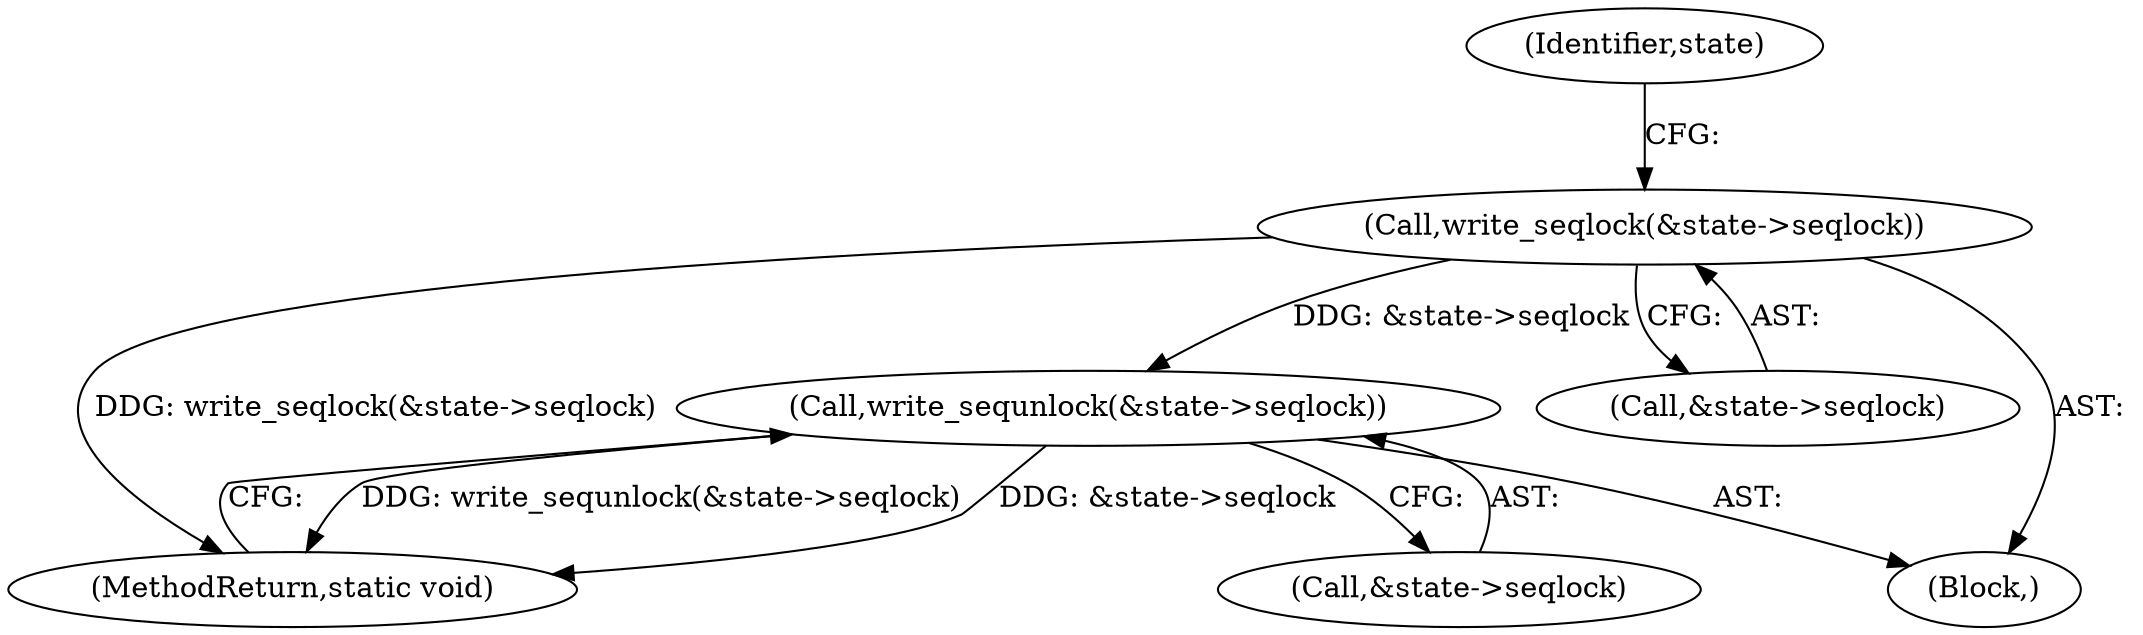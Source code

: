 digraph "0_linux_dc0b027dfadfcb8a5504f7d8052754bf8d501ab9_22@API" {
"1000105" [label="(Call,write_seqlock(&state->seqlock))"];
"1000114" [label="(Call,write_sequnlock(&state->seqlock))"];
"1000104" [label="(Block,)"];
"1000106" [label="(Call,&state->seqlock)"];
"1000105" [label="(Call,write_seqlock(&state->seqlock))"];
"1000111" [label="(Identifier,state)"];
"1000119" [label="(MethodReturn,static void)"];
"1000114" [label="(Call,write_sequnlock(&state->seqlock))"];
"1000115" [label="(Call,&state->seqlock)"];
"1000105" -> "1000104"  [label="AST: "];
"1000105" -> "1000106"  [label="CFG: "];
"1000106" -> "1000105"  [label="AST: "];
"1000111" -> "1000105"  [label="CFG: "];
"1000105" -> "1000119"  [label="DDG: write_seqlock(&state->seqlock)"];
"1000105" -> "1000114"  [label="DDG: &state->seqlock"];
"1000114" -> "1000104"  [label="AST: "];
"1000114" -> "1000115"  [label="CFG: "];
"1000115" -> "1000114"  [label="AST: "];
"1000119" -> "1000114"  [label="CFG: "];
"1000114" -> "1000119"  [label="DDG: write_sequnlock(&state->seqlock)"];
"1000114" -> "1000119"  [label="DDG: &state->seqlock"];
}
